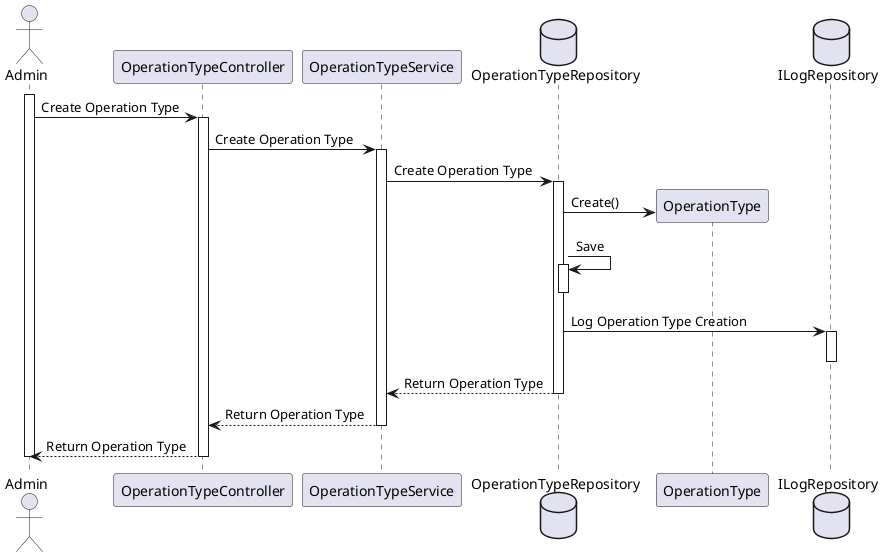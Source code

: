 @startuml

' 
' User Story: As an Admin, I want to add new types of operations, so that I can reflect the available medical procedures in the system.
'
' Acceptance Criteria:
' 
' - Admins can add new operation types with attributes like:
'   - Operation Name
'   - Required Staff by Specialization
'   - Estimated Duration
' - The system validates that the operation name is unique.
' - The system logs the creation of new operation types and makes them available for scheduling immediately.


actor Admin as a
participant OperationTypeController as otc
participant OperationTypeService as ots
database OperationTypeRepository as otr
participant OperationType as ot
database ILogRepository as ilr

activate a
a -> otc : Create Operation Type
activate otc
otc -> ots : Create Operation Type
activate ots
ots -> otr : Create Operation Type
activate otr
otr -> ot** : Create()
otr -> otr : Save
activate otr
deactivate otr
otr -> ilr : Log Operation Type Creation
activate ilr
deactivate ilr
otr --> ots : Return Operation Type
deactivate otr
ots --> otc : Return Operation Type
deactivate ots
otc --> a : Return Operation Type
deactivate otc
deactivate a





@enduml